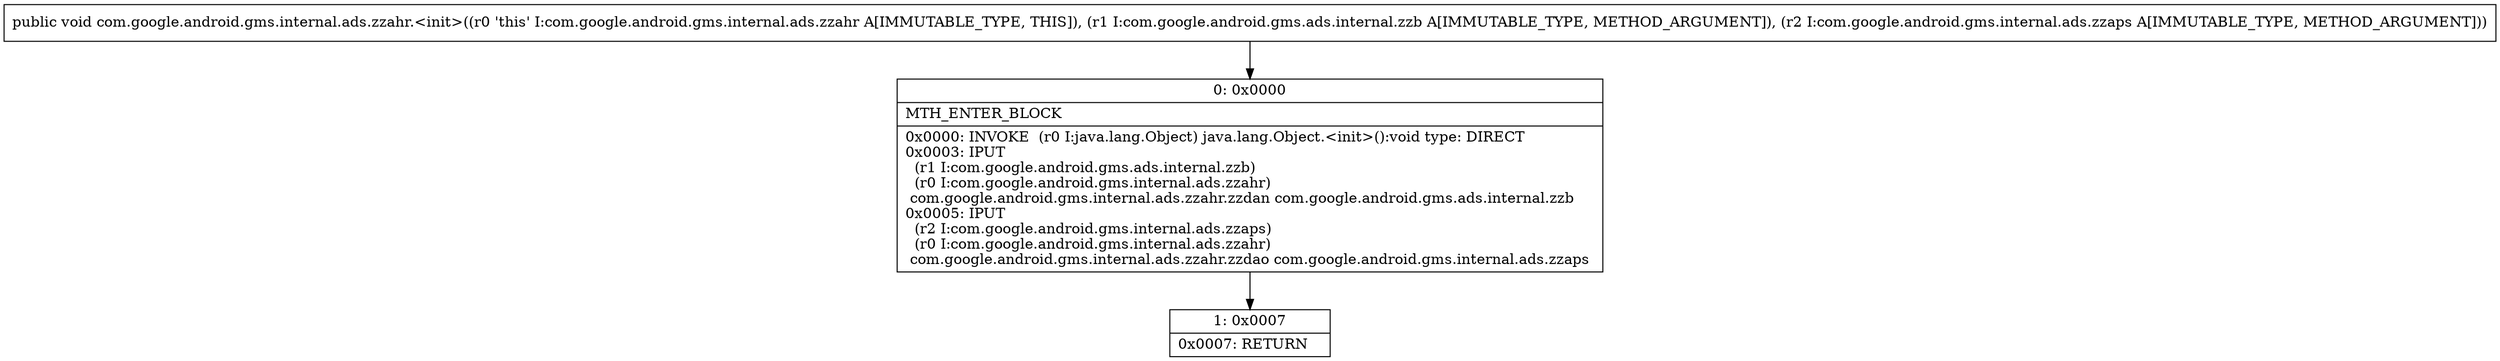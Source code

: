 digraph "CFG forcom.google.android.gms.internal.ads.zzahr.\<init\>(Lcom\/google\/android\/gms\/ads\/internal\/zzb;Lcom\/google\/android\/gms\/internal\/ads\/zzaps;)V" {
Node_0 [shape=record,label="{0\:\ 0x0000|MTH_ENTER_BLOCK\l|0x0000: INVOKE  (r0 I:java.lang.Object) java.lang.Object.\<init\>():void type: DIRECT \l0x0003: IPUT  \l  (r1 I:com.google.android.gms.ads.internal.zzb)\l  (r0 I:com.google.android.gms.internal.ads.zzahr)\l com.google.android.gms.internal.ads.zzahr.zzdan com.google.android.gms.ads.internal.zzb \l0x0005: IPUT  \l  (r2 I:com.google.android.gms.internal.ads.zzaps)\l  (r0 I:com.google.android.gms.internal.ads.zzahr)\l com.google.android.gms.internal.ads.zzahr.zzdao com.google.android.gms.internal.ads.zzaps \l}"];
Node_1 [shape=record,label="{1\:\ 0x0007|0x0007: RETURN   \l}"];
MethodNode[shape=record,label="{public void com.google.android.gms.internal.ads.zzahr.\<init\>((r0 'this' I:com.google.android.gms.internal.ads.zzahr A[IMMUTABLE_TYPE, THIS]), (r1 I:com.google.android.gms.ads.internal.zzb A[IMMUTABLE_TYPE, METHOD_ARGUMENT]), (r2 I:com.google.android.gms.internal.ads.zzaps A[IMMUTABLE_TYPE, METHOD_ARGUMENT])) }"];
MethodNode -> Node_0;
Node_0 -> Node_1;
}

